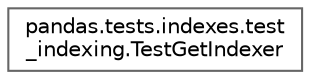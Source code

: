 digraph "Graphical Class Hierarchy"
{
 // LATEX_PDF_SIZE
  bgcolor="transparent";
  edge [fontname=Helvetica,fontsize=10,labelfontname=Helvetica,labelfontsize=10];
  node [fontname=Helvetica,fontsize=10,shape=box,height=0.2,width=0.4];
  rankdir="LR";
  Node0 [id="Node000000",label="pandas.tests.indexes.test\l_indexing.TestGetIndexer",height=0.2,width=0.4,color="grey40", fillcolor="white", style="filled",URL="$df/d92/classpandas_1_1tests_1_1indexes_1_1test__indexing_1_1TestGetIndexer.html",tooltip=" "];
}
